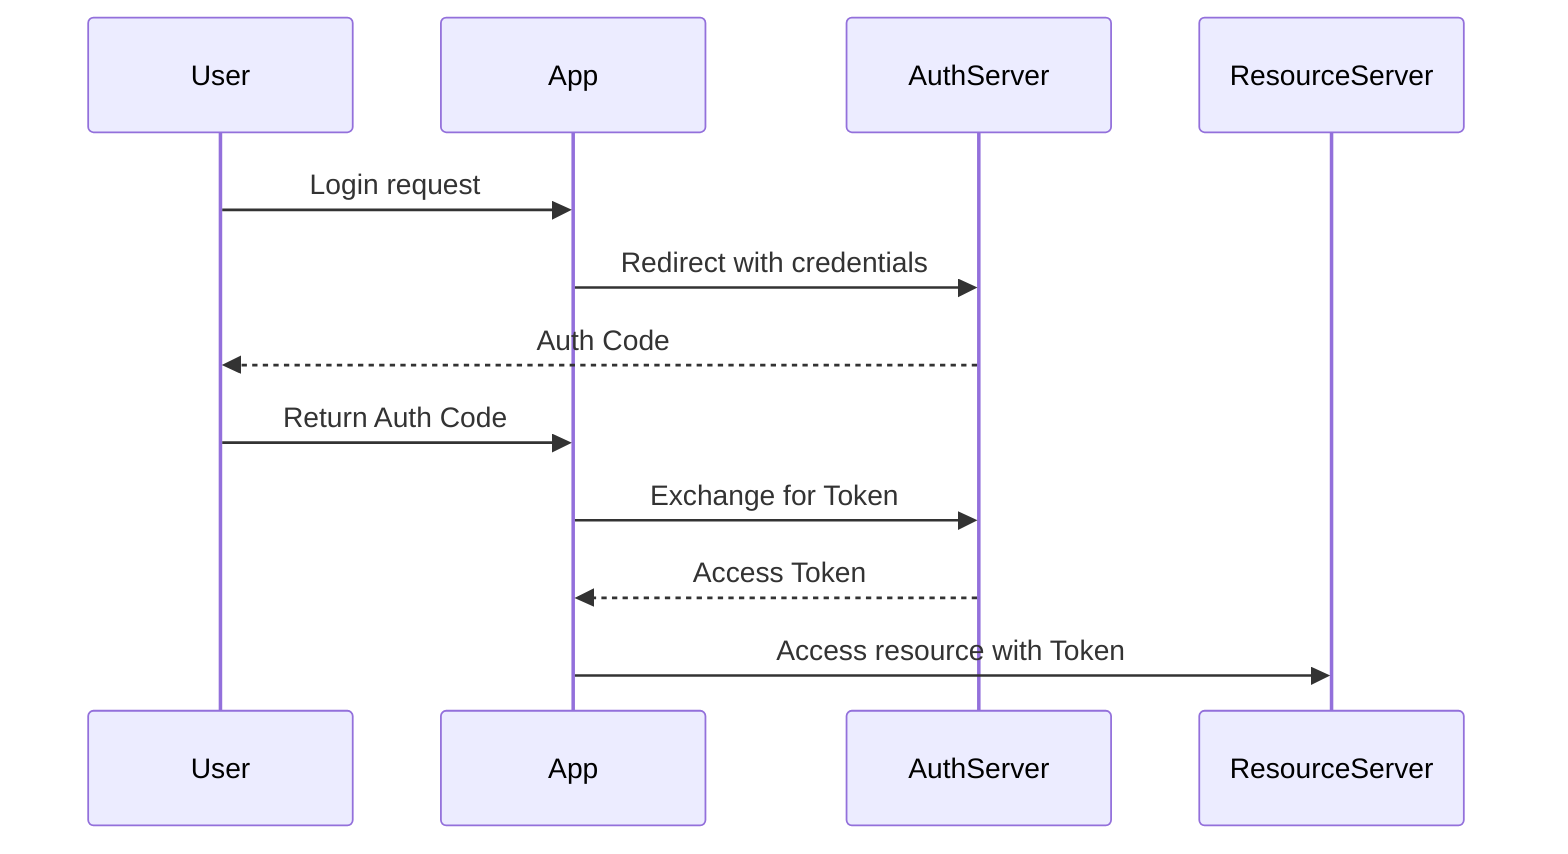 sequenceDiagram
participant User
participant App
participant AuthServer
participant ResourceServer
User->>App: Login request
App->>AuthServer: Redirect with credentials
AuthServer-->>User: Auth Code
User->>App: Return Auth Code
App->>AuthServer: Exchange for Token
AuthServer-->>App: Access Token
App->>ResourceServer: Access resource with Token